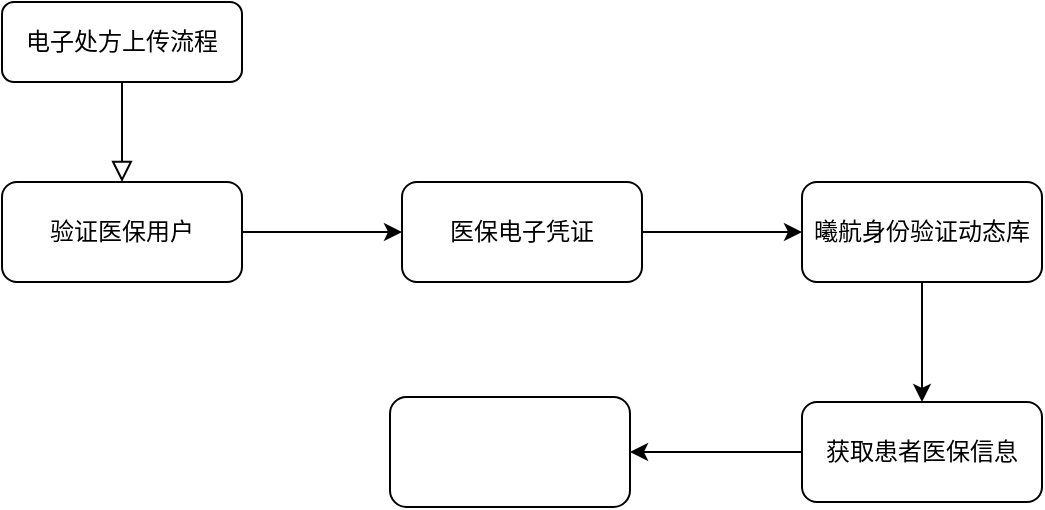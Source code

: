 <mxfile version="21.1.0" type="github">
  <diagram id="C5RBs43oDa-KdzZeNtuy" name="Page-1">
    <mxGraphModel dx="1434" dy="788" grid="1" gridSize="10" guides="1" tooltips="1" connect="1" arrows="1" fold="1" page="1" pageScale="1" pageWidth="827" pageHeight="1169" math="0" shadow="0">
      <root>
        <mxCell id="WIyWlLk6GJQsqaUBKTNV-0" />
        <mxCell id="WIyWlLk6GJQsqaUBKTNV-1" parent="WIyWlLk6GJQsqaUBKTNV-0" />
        <mxCell id="WIyWlLk6GJQsqaUBKTNV-2" value="" style="rounded=0;html=1;jettySize=auto;orthogonalLoop=1;fontSize=11;endArrow=block;endFill=0;endSize=8;strokeWidth=1;shadow=0;labelBackgroundColor=none;edgeStyle=orthogonalEdgeStyle;" parent="WIyWlLk6GJQsqaUBKTNV-1" source="WIyWlLk6GJQsqaUBKTNV-3" edge="1">
          <mxGeometry relative="1" as="geometry">
            <mxPoint x="220" y="170" as="targetPoint" />
          </mxGeometry>
        </mxCell>
        <mxCell id="WIyWlLk6GJQsqaUBKTNV-3" value="电子处方上传流程" style="rounded=1;whiteSpace=wrap;html=1;fontSize=12;glass=0;strokeWidth=1;shadow=0;" parent="WIyWlLk6GJQsqaUBKTNV-1" vertex="1">
          <mxGeometry x="160" y="80" width="120" height="40" as="geometry" />
        </mxCell>
        <mxCell id="wM4FcB9HYZa8b8yATkIF-2" value="" style="edgeStyle=orthogonalEdgeStyle;rounded=0;orthogonalLoop=1;jettySize=auto;html=1;" edge="1" parent="WIyWlLk6GJQsqaUBKTNV-1" source="wM4FcB9HYZa8b8yATkIF-0" target="wM4FcB9HYZa8b8yATkIF-1">
          <mxGeometry relative="1" as="geometry" />
        </mxCell>
        <mxCell id="wM4FcB9HYZa8b8yATkIF-0" value="验证医保用户" style="rounded=1;whiteSpace=wrap;html=1;" vertex="1" parent="WIyWlLk6GJQsqaUBKTNV-1">
          <mxGeometry x="160" y="170" width="120" height="50" as="geometry" />
        </mxCell>
        <mxCell id="wM4FcB9HYZa8b8yATkIF-4" value="" style="edgeStyle=orthogonalEdgeStyle;rounded=0;orthogonalLoop=1;jettySize=auto;html=1;" edge="1" parent="WIyWlLk6GJQsqaUBKTNV-1" source="wM4FcB9HYZa8b8yATkIF-1" target="wM4FcB9HYZa8b8yATkIF-3">
          <mxGeometry relative="1" as="geometry" />
        </mxCell>
        <mxCell id="wM4FcB9HYZa8b8yATkIF-1" value="医保电子凭证" style="whiteSpace=wrap;html=1;rounded=1;" vertex="1" parent="WIyWlLk6GJQsqaUBKTNV-1">
          <mxGeometry x="360" y="170" width="120" height="50" as="geometry" />
        </mxCell>
        <mxCell id="wM4FcB9HYZa8b8yATkIF-6" value="" style="edgeStyle=orthogonalEdgeStyle;rounded=0;orthogonalLoop=1;jettySize=auto;html=1;" edge="1" parent="WIyWlLk6GJQsqaUBKTNV-1" source="wM4FcB9HYZa8b8yATkIF-3" target="wM4FcB9HYZa8b8yATkIF-5">
          <mxGeometry relative="1" as="geometry" />
        </mxCell>
        <mxCell id="wM4FcB9HYZa8b8yATkIF-3" value="曦航身份验证动态库" style="whiteSpace=wrap;html=1;rounded=1;" vertex="1" parent="WIyWlLk6GJQsqaUBKTNV-1">
          <mxGeometry x="560" y="170" width="120" height="50" as="geometry" />
        </mxCell>
        <mxCell id="wM4FcB9HYZa8b8yATkIF-8" value="" style="edgeStyle=orthogonalEdgeStyle;rounded=0;orthogonalLoop=1;jettySize=auto;html=1;" edge="1" parent="WIyWlLk6GJQsqaUBKTNV-1" source="wM4FcB9HYZa8b8yATkIF-5" target="wM4FcB9HYZa8b8yATkIF-7">
          <mxGeometry relative="1" as="geometry" />
        </mxCell>
        <mxCell id="wM4FcB9HYZa8b8yATkIF-5" value="获取患者医保信息" style="whiteSpace=wrap;html=1;rounded=1;" vertex="1" parent="WIyWlLk6GJQsqaUBKTNV-1">
          <mxGeometry x="560" y="280" width="120" height="50" as="geometry" />
        </mxCell>
        <mxCell id="wM4FcB9HYZa8b8yATkIF-7" value="" style="whiteSpace=wrap;html=1;rounded=1;" vertex="1" parent="WIyWlLk6GJQsqaUBKTNV-1">
          <mxGeometry x="354" y="277.5" width="120" height="55" as="geometry" />
        </mxCell>
      </root>
    </mxGraphModel>
  </diagram>
</mxfile>

